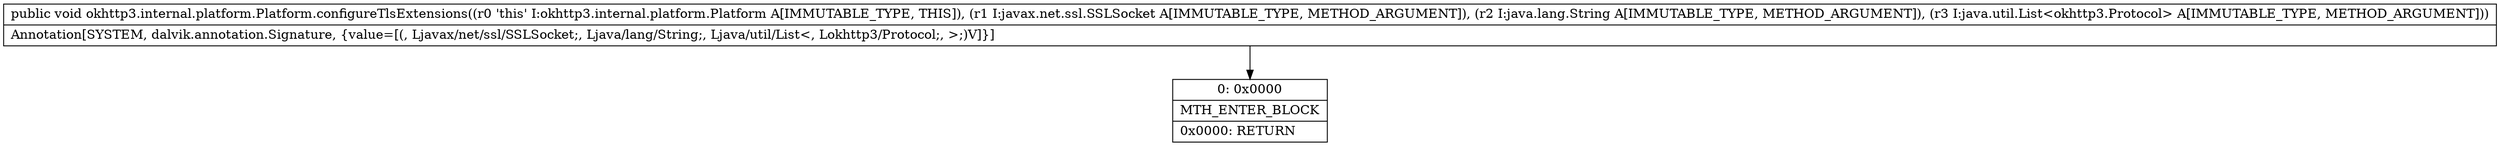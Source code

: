 digraph "CFG forokhttp3.internal.platform.Platform.configureTlsExtensions(Ljavax\/net\/ssl\/SSLSocket;Ljava\/lang\/String;Ljava\/util\/List;)V" {
Node_0 [shape=record,label="{0\:\ 0x0000|MTH_ENTER_BLOCK\l|0x0000: RETURN   \l}"];
MethodNode[shape=record,label="{public void okhttp3.internal.platform.Platform.configureTlsExtensions((r0 'this' I:okhttp3.internal.platform.Platform A[IMMUTABLE_TYPE, THIS]), (r1 I:javax.net.ssl.SSLSocket A[IMMUTABLE_TYPE, METHOD_ARGUMENT]), (r2 I:java.lang.String A[IMMUTABLE_TYPE, METHOD_ARGUMENT]), (r3 I:java.util.List\<okhttp3.Protocol\> A[IMMUTABLE_TYPE, METHOD_ARGUMENT]))  | Annotation[SYSTEM, dalvik.annotation.Signature, \{value=[(, Ljavax\/net\/ssl\/SSLSocket;, Ljava\/lang\/String;, Ljava\/util\/List\<, Lokhttp3\/Protocol;, \>;)V]\}]\l}"];
MethodNode -> Node_0;
}

